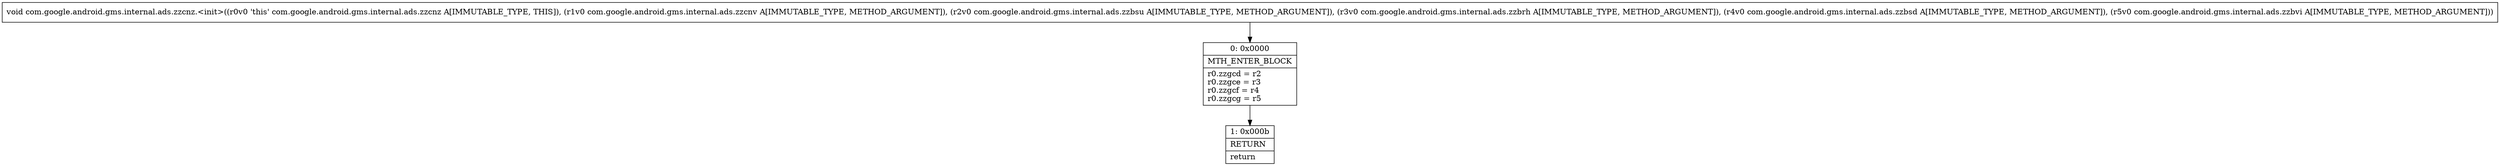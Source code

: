digraph "CFG forcom.google.android.gms.internal.ads.zzcnz.\<init\>(Lcom\/google\/android\/gms\/internal\/ads\/zzcnv;Lcom\/google\/android\/gms\/internal\/ads\/zzbsu;Lcom\/google\/android\/gms\/internal\/ads\/zzbrh;Lcom\/google\/android\/gms\/internal\/ads\/zzbsd;Lcom\/google\/android\/gms\/internal\/ads\/zzbvi;)V" {
Node_0 [shape=record,label="{0\:\ 0x0000|MTH_ENTER_BLOCK\l|r0.zzgcd = r2\lr0.zzgce = r3\lr0.zzgcf = r4\lr0.zzgcg = r5\l}"];
Node_1 [shape=record,label="{1\:\ 0x000b|RETURN\l|return\l}"];
MethodNode[shape=record,label="{void com.google.android.gms.internal.ads.zzcnz.\<init\>((r0v0 'this' com.google.android.gms.internal.ads.zzcnz A[IMMUTABLE_TYPE, THIS]), (r1v0 com.google.android.gms.internal.ads.zzcnv A[IMMUTABLE_TYPE, METHOD_ARGUMENT]), (r2v0 com.google.android.gms.internal.ads.zzbsu A[IMMUTABLE_TYPE, METHOD_ARGUMENT]), (r3v0 com.google.android.gms.internal.ads.zzbrh A[IMMUTABLE_TYPE, METHOD_ARGUMENT]), (r4v0 com.google.android.gms.internal.ads.zzbsd A[IMMUTABLE_TYPE, METHOD_ARGUMENT]), (r5v0 com.google.android.gms.internal.ads.zzbvi A[IMMUTABLE_TYPE, METHOD_ARGUMENT])) }"];
MethodNode -> Node_0;
Node_0 -> Node_1;
}

